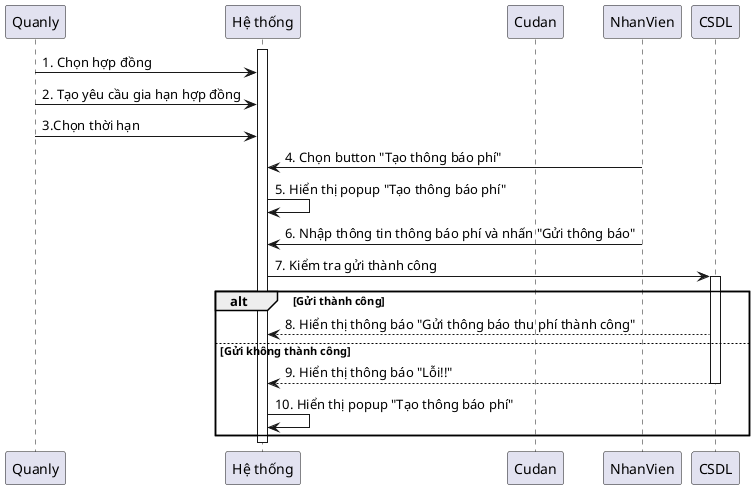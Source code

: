 @startuml

participant Quanly

participant "Hệ thống" as System
participant Cudan


activate System
Quanly -> System: 1. Chọn hợp đồng
Quanly -> System: 2. Tạo yêu cầu gia hạn hợp đồng
Quanly -> System: 3.Chọn thời hạn
NhanVien -> System: 4. Chọn button "Tạo thông báo phí"
System -> System: 5. Hiển thị popup "Tạo thông báo phí"
NhanVien -> System: 6. Nhập thông tin thông báo phí và nhấn "Gửi thông báo"
System -> CSDL: 7. Kiểm tra gửi thành công

alt Gửi thành công
activate CSDL
     CSDL --> System: 8. Hiển thị thông báo "Gửi thông báo thu phí thành công" 


else Gửi không thành công 
    CSDL --> System: 9. Hiển thị thông báo "Lỗi!!"
    deactivate CSDL 
    System -> System: 10. Hiển thị popup "Tạo thông báo phí"
end

deactivate System
@enduml
